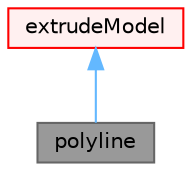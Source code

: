 digraph "polyline"
{
 // LATEX_PDF_SIZE
  bgcolor="transparent";
  edge [fontname=Helvetica,fontsize=10,labelfontname=Helvetica,labelfontsize=10];
  node [fontname=Helvetica,fontsize=10,shape=box,height=0.2,width=0.4];
  Node1 [id="Node000001",label="polyline",height=0.2,width=0.4,color="gray40", fillcolor="grey60", style="filled", fontcolor="black",tooltip="Extrudes by transforming points along a polyline provided as a series of points and edge segments...."];
  Node2 -> Node1 [id="edge1_Node000001_Node000002",dir="back",color="steelblue1",style="solid",tooltip=" "];
  Node2 [id="Node000002",label="extrudeModel",height=0.2,width=0.4,color="red", fillcolor="#FFF0F0", style="filled",URL="$classFoam_1_1extrudeModel.html",tooltip="Top level extrusion model class."];
}
